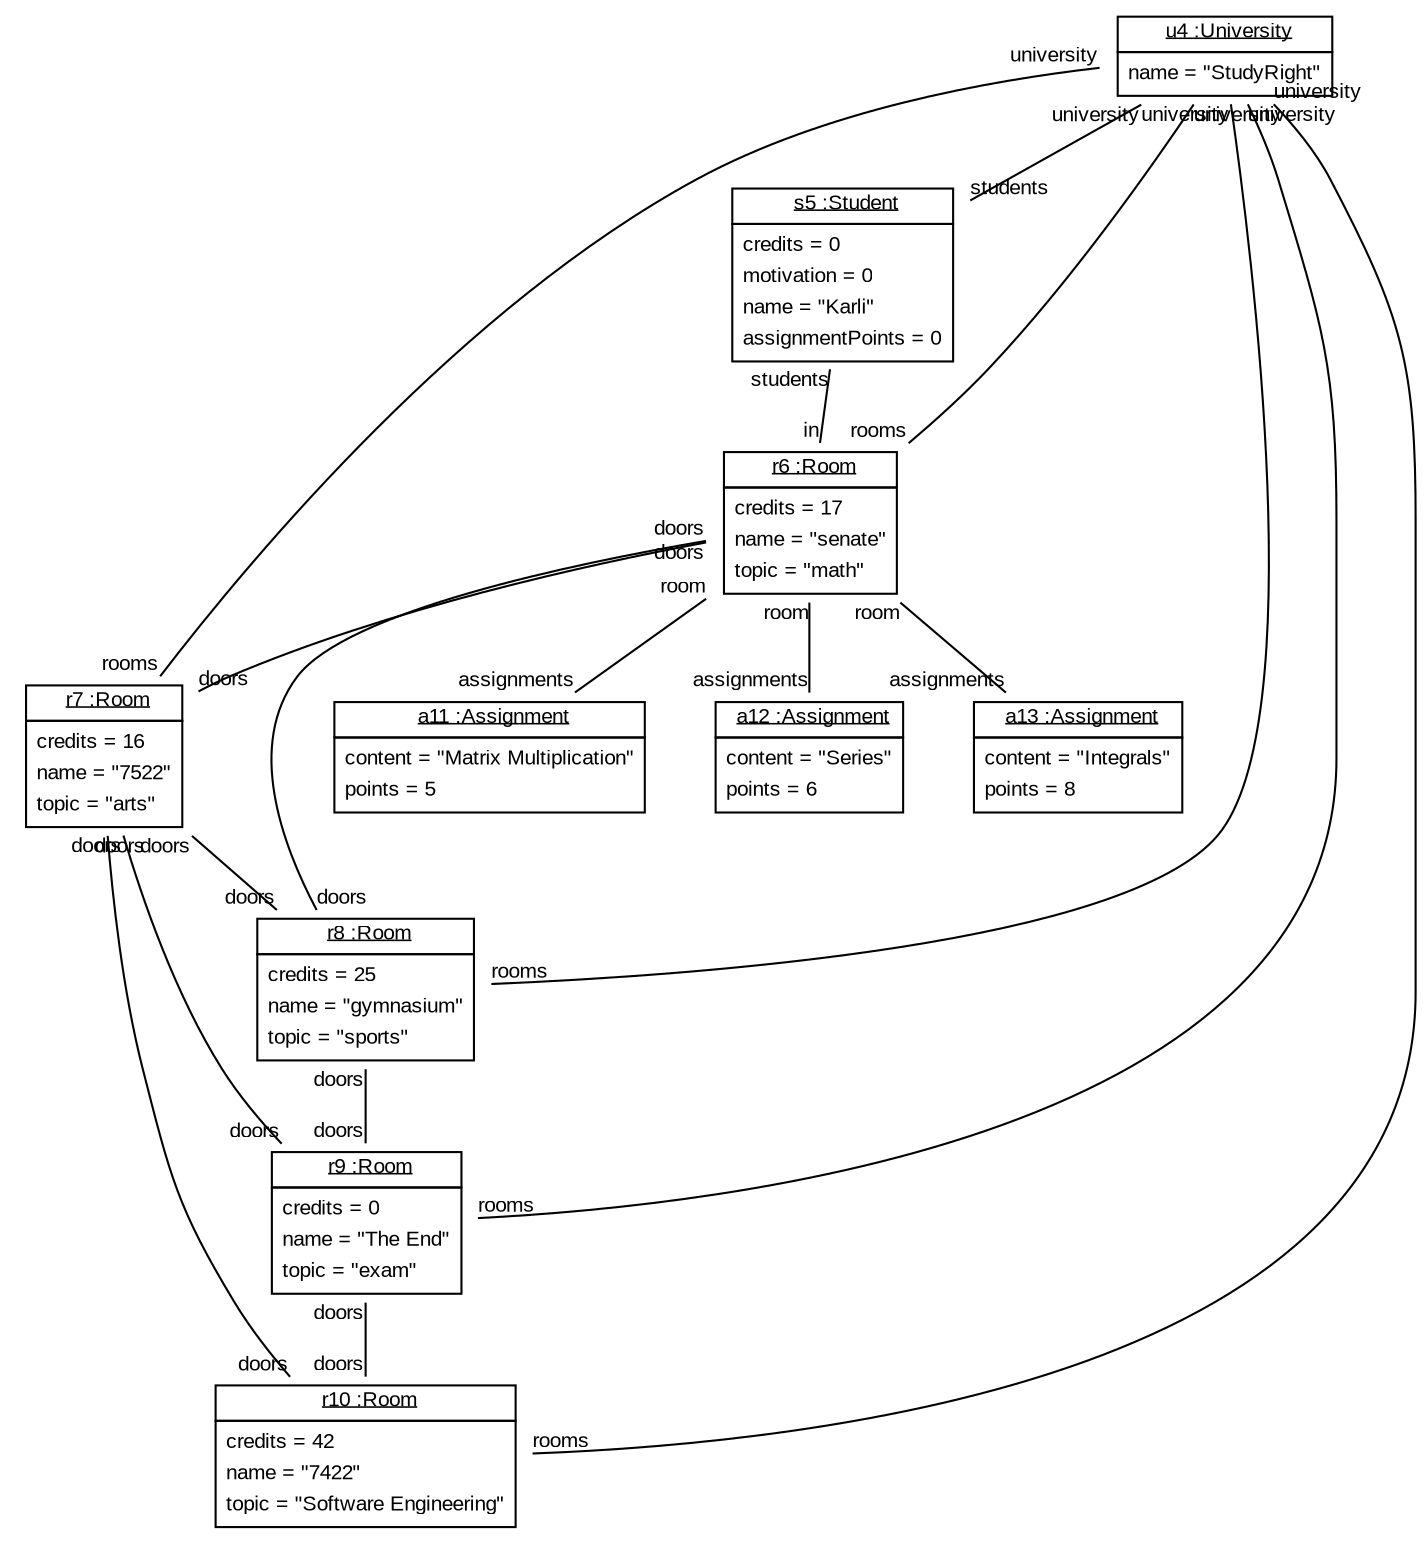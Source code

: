 graph ObjectDiagram {
   node [shape = none, fontsize = 10, fontname = "Arial"];
   edge [fontsize = 10, fontname = "Arial"];
   compound=true;

u4 [label=<<table border='0' cellborder='1' cellspacing='0'> <tr> <td href="../examples/org/sdmlib/examples/studyrightWithAssignments/model/University.java"> <u>u4 :University</u></td></tr><tr><td><table border='0' cellborder='0' cellspacing='0'><tr><td align='left'>name = "StudyRight"</td></tr></table></td></tr></table>>];
s5 [label=<<table border='0' cellborder='1' cellspacing='0'> <tr> <td href="../examples/org/sdmlib/examples/studyrightWithAssignments/model/Student.java"> <u>s5 :Student</u></td></tr><tr><td><table border='0' cellborder='0' cellspacing='0'><tr><td align='left'>credits = 0</td></tr><tr><td align='left'>motivation = 0</td></tr><tr><td align='left'>name = "Karli"</td></tr><tr><td align='left'>assignmentPoints = 0</td></tr></table></td></tr></table>>];
r6 [label=<<table border='0' cellborder='1' cellspacing='0'> <tr> <td href="../examples/org/sdmlib/examples/studyrightWithAssignments/model/Room.java"> <u>r6 :Room</u></td></tr><tr><td><table border='0' cellborder='0' cellspacing='0'><tr><td align='left'>credits = 17</td></tr><tr><td align='left'>name = "senate"</td></tr><tr><td align='left'>topic = "math"</td></tr></table></td></tr></table>>];
r7 [label=<<table border='0' cellborder='1' cellspacing='0'> <tr> <td href="../examples/org/sdmlib/examples/studyrightWithAssignments/model/Room.java"> <u>r7 :Room</u></td></tr><tr><td><table border='0' cellborder='0' cellspacing='0'><tr><td align='left'>credits = 16</td></tr><tr><td align='left'>name = "7522"</td></tr><tr><td align='left'>topic = "arts"</td></tr></table></td></tr></table>>];
r8 [label=<<table border='0' cellborder='1' cellspacing='0'> <tr> <td href="../examples/org/sdmlib/examples/studyrightWithAssignments/model/Room.java"> <u>r8 :Room</u></td></tr><tr><td><table border='0' cellborder='0' cellspacing='0'><tr><td align='left'>credits = 25</td></tr><tr><td align='left'>name = "gymnasium"</td></tr><tr><td align='left'>topic = "sports"</td></tr></table></td></tr></table>>];
r9 [label=<<table border='0' cellborder='1' cellspacing='0'> <tr> <td href="../examples/org/sdmlib/examples/studyrightWithAssignments/model/Room.java"> <u>r9 :Room</u></td></tr><tr><td><table border='0' cellborder='0' cellspacing='0'><tr><td align='left'>credits = 0</td></tr><tr><td align='left'>name = "The End"</td></tr><tr><td align='left'>topic = "exam"</td></tr></table></td></tr></table>>];
r10 [label=<<table border='0' cellborder='1' cellspacing='0'> <tr> <td href="../examples/org/sdmlib/examples/studyrightWithAssignments/model/Room.java"> <u>r10 :Room</u></td></tr><tr><td><table border='0' cellborder='0' cellspacing='0'><tr><td align='left'>credits = 42</td></tr><tr><td align='left'>name = "7422"</td></tr><tr><td align='left'>topic = "Software Engineering"</td></tr></table></td></tr></table>>];
a11 [label=<<table border='0' cellborder='1' cellspacing='0'> <tr> <td href="../examples/org/sdmlib/examples/studyrightWithAssignments/model/Assignment.java"> <u>a11 :Assignment</u></td></tr><tr><td><table border='0' cellborder='0' cellspacing='0'><tr><td align='left'>content = "Matrix Multiplication"</td></tr><tr><td align='left'>points = 5</td></tr></table></td></tr></table>>];
a12 [label=<<table border='0' cellborder='1' cellspacing='0'> <tr> <td href="../examples/org/sdmlib/examples/studyrightWithAssignments/model/Assignment.java"> <u>a12 :Assignment</u></td></tr><tr><td><table border='0' cellborder='0' cellspacing='0'><tr><td align='left'>content = "Series"</td></tr><tr><td align='left'>points = 6</td></tr></table></td></tr></table>>];
a13 [label=<<table border='0' cellborder='1' cellspacing='0'> <tr> <td href="../examples/org/sdmlib/examples/studyrightWithAssignments/model/Assignment.java"> <u>a13 :Assignment</u></td></tr><tr><td><table border='0' cellborder='0' cellspacing='0'><tr><td align='left'>content = "Integrals"</td></tr><tr><td align='left'>points = 8</td></tr></table></td></tr></table>>];

u4 -- r6 [headlabel = "rooms" taillabel = "university"];
u4 -- r7 [headlabel = "rooms" taillabel = "university"];
u4 -- r8 [headlabel = "rooms" taillabel = "university"];
u4 -- r9 [headlabel = "rooms" taillabel = "university"];
u4 -- r10 [headlabel = "rooms" taillabel = "university"];
u4 -- s5 [headlabel = "students" taillabel = "university"];
s5 -- r6 [headlabel = "in" taillabel = "students"];
r6 -- r7 [headlabel = "doors" taillabel = "doors"];
r6 -- r8 [headlabel = "doors" taillabel = "doors"];
r6 -- a11 [headlabel = "assignments" taillabel = "room"];
r6 -- a12 [headlabel = "assignments" taillabel = "room"];
r6 -- a13 [headlabel = "assignments" taillabel = "room"];
r7 -- r8 [headlabel = "doors" taillabel = "doors"];
r7 -- r9 [headlabel = "doors" taillabel = "doors"];
r7 -- r10 [headlabel = "doors" taillabel = "doors"];
r8 -- r9 [headlabel = "doors" taillabel = "doors"];
r9 -- r10 [headlabel = "doors" taillabel = "doors"];
}
